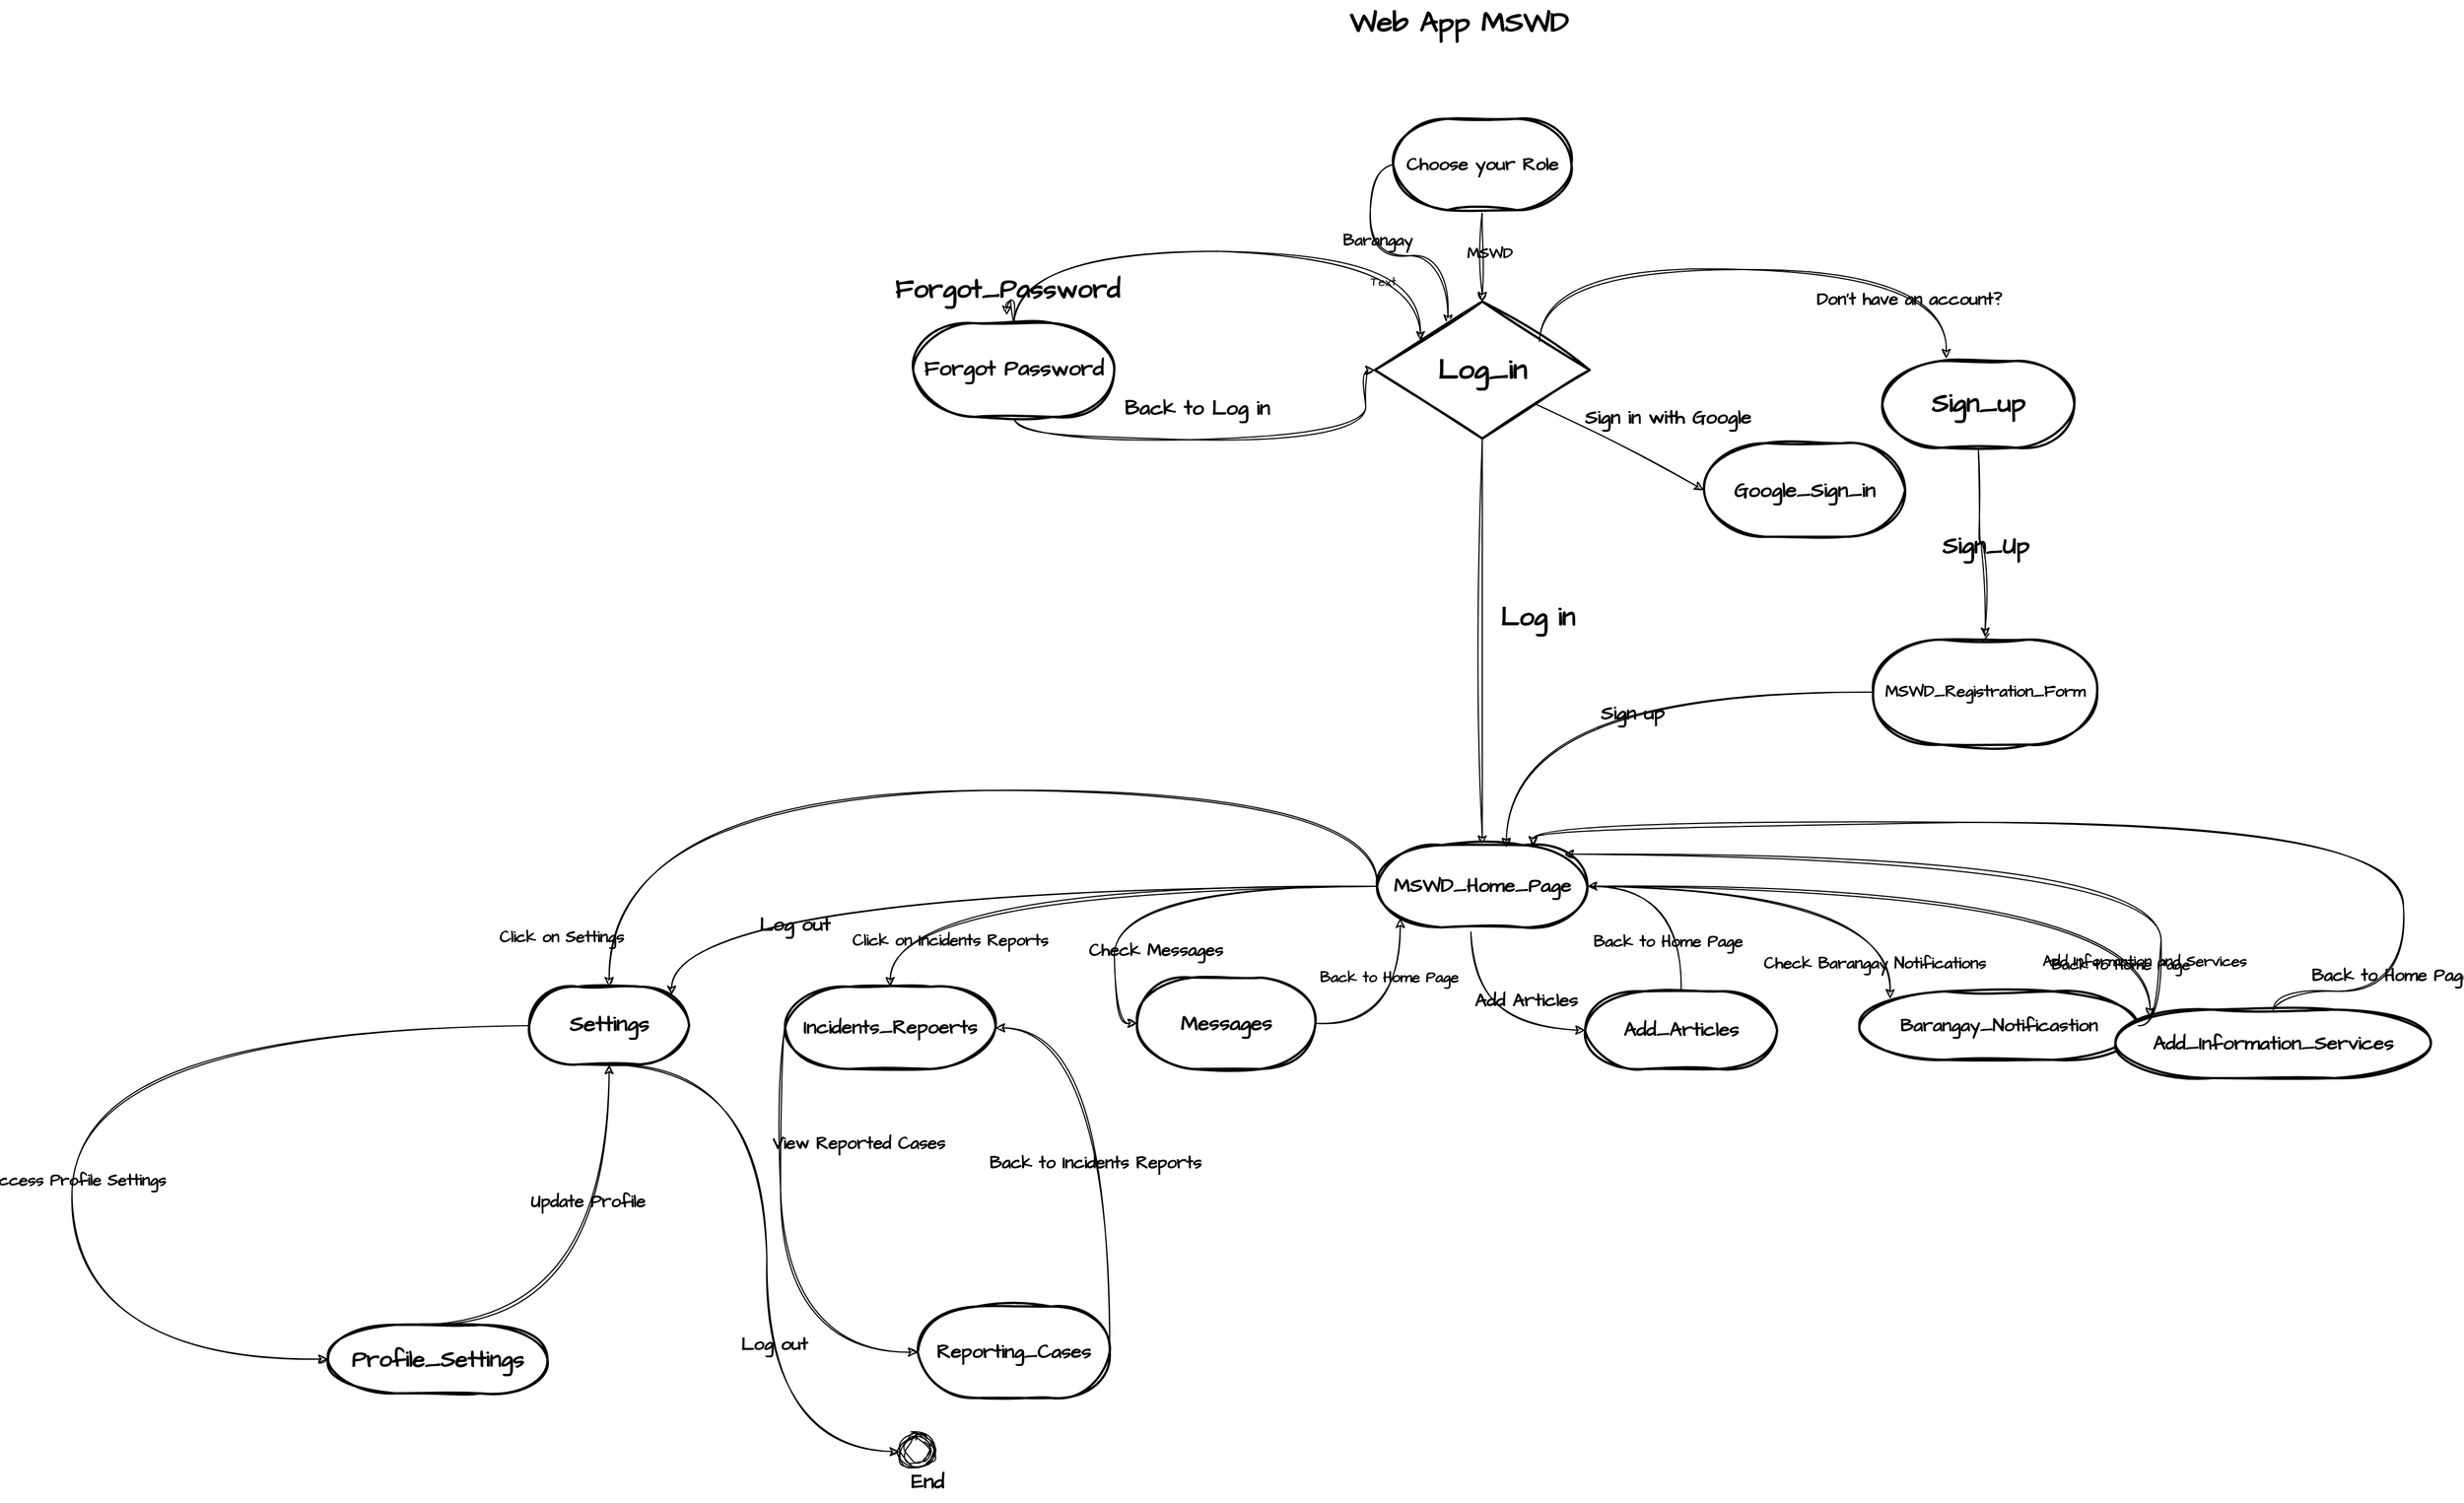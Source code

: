<mxfile version="24.3.1" type="github" pages="2">
  <diagram name="Page-1" id="F5_ZSJb6A87AwvGbx-i-">
    <mxGraphModel dx="4620" dy="1872" grid="1" gridSize="4" guides="1" tooltips="1" connect="1" arrows="1" fold="1" page="1" pageScale="1" pageWidth="1100" pageHeight="1700" background="none" math="0" shadow="0">
      <root>
        <mxCell id="0" />
        <mxCell id="1" parent="0" />
        <mxCell id="yrD0nffxuVycsLe82qid-7" value="&lt;b&gt;&lt;font style=&quot;font-size: 25px;&quot;&gt;Web App MSWD&lt;/font&gt;&lt;/b&gt;" style="text;html=1;align=center;verticalAlign=middle;resizable=0;points=[];autosize=1;strokeColor=none;fillColor=none;fontFamily=Architects Daughter;fontSource=https%3A%2F%2Ffonts.googleapis.com%2Fcss%3Ffamily%3DArchitects%2BDaughter;labelBackgroundColor=none;rounded=0;sketch=1;curveFitting=1;jiggle=2;" vertex="1" parent="1">
          <mxGeometry x="736" y="56" width="210" height="40" as="geometry" />
        </mxCell>
        <mxCell id="yrD0nffxuVycsLe82qid-41" value="" style="edgeStyle=orthogonalEdgeStyle;rounded=0;hachureGap=4;orthogonalLoop=1;jettySize=auto;html=1;fontFamily=Architects Daughter;fontSource=https%3A%2F%2Ffonts.googleapis.com%2Fcss%3Ffamily%3DArchitects%2BDaughter;labelBackgroundColor=none;fontColor=default;sketch=1;curveFitting=1;jiggle=2;" edge="1" parent="1" source="yrD0nffxuVycsLe82qid-39" target="yrD0nffxuVycsLe82qid-40">
          <mxGeometry relative="1" as="geometry" />
        </mxCell>
        <mxCell id="yrD0nffxuVycsLe82qid-164" value="&lt;b&gt;&lt;font style=&quot;font-size: 13px;&quot;&gt;MSWD&lt;/font&gt;&lt;/b&gt;" style="edgeLabel;html=1;align=center;verticalAlign=middle;resizable=0;points=[];hachureGap=4;fontFamily=Architects Daughter;fontSource=https%3A%2F%2Ffonts.googleapis.com%2Fcss%3Ffamily%3DArchitects%2BDaughter;labelBackgroundColor=none;rounded=0;sketch=1;curveFitting=1;jiggle=2;" vertex="1" connectable="0" parent="yrD0nffxuVycsLe82qid-41">
          <mxGeometry x="-0.05" y="6" relative="1" as="geometry">
            <mxPoint as="offset" />
          </mxGeometry>
        </mxCell>
        <mxCell id="yrD0nffxuVycsLe82qid-75" value="" style="edgeStyle=orthogonalEdgeStyle;curved=1;rounded=0;hachureGap=4;orthogonalLoop=1;jettySize=auto;html=1;fontFamily=Architects Daughter;fontSource=https%3A%2F%2Ffonts.googleapis.com%2Fcss%3Ffamily%3DArchitects%2BDaughter;exitX=0;exitY=0.5;exitDx=0;exitDy=0;exitPerimeter=0;entryX=0.34;entryY=0.167;entryDx=0;entryDy=0;entryPerimeter=0;labelBackgroundColor=none;fontColor=default;sketch=1;curveFitting=1;jiggle=2;" edge="1" parent="1" source="yrD0nffxuVycsLe82qid-39" target="yrD0nffxuVycsLe82qid-40">
          <mxGeometry relative="1" as="geometry">
            <mxPoint x="832" y="332" as="targetPoint" />
          </mxGeometry>
        </mxCell>
        <mxCell id="yrD0nffxuVycsLe82qid-163" value="&lt;b&gt;&lt;font style=&quot;font-size: 14px;&quot;&gt;Barangay&lt;/font&gt;&lt;/b&gt;" style="edgeLabel;html=1;align=center;verticalAlign=middle;resizable=0;points=[];hachureGap=4;fontFamily=Architects Daughter;fontSource=https%3A%2F%2Ffonts.googleapis.com%2Fcss%3Ffamily%3DArchitects%2BDaughter;labelBackgroundColor=none;rounded=0;sketch=1;curveFitting=1;jiggle=2;" vertex="1" connectable="0" parent="yrD0nffxuVycsLe82qid-75">
          <mxGeometry x="-0.24" y="6" relative="1" as="geometry">
            <mxPoint as="offset" />
          </mxGeometry>
        </mxCell>
        <mxCell id="yrD0nffxuVycsLe82qid-39" value="&lt;b&gt;&lt;font style=&quot;font-size: 16px;&quot;&gt;Choose your Role&lt;/font&gt;&lt;/b&gt;" style="strokeWidth=2;html=1;shape=mxgraph.flowchart.terminator;whiteSpace=wrap;hachureGap=4;fontFamily=Architects Daughter;fontSource=https%3A%2F%2Ffonts.googleapis.com%2Fcss%3Ffamily%3DArchitects%2BDaughter;labelBackgroundColor=none;rounded=0;sketch=1;curveFitting=1;jiggle=2;" vertex="1" parent="1">
          <mxGeometry x="784" y="160" width="156" height="80" as="geometry" />
        </mxCell>
        <mxCell id="yrD0nffxuVycsLe82qid-54" value="" style="edgeStyle=none;rounded=0;hachureGap=4;orthogonalLoop=1;jettySize=auto;html=1;fontFamily=Architects Daughter;fontSource=https%3A%2F%2Ffonts.googleapis.com%2Fcss%3Ffamily%3DArchitects%2BDaughter;entryX=0.5;entryY=0;entryDx=0;entryDy=0;entryPerimeter=0;labelBackgroundColor=none;fontColor=default;sketch=1;curveFitting=1;jiggle=2;" edge="1" parent="1" source="yrD0nffxuVycsLe82qid-40" target="yrD0nffxuVycsLe82qid-77">
          <mxGeometry relative="1" as="geometry">
            <mxPoint x="860" y="688" as="targetPoint" />
          </mxGeometry>
        </mxCell>
        <mxCell id="yrD0nffxuVycsLe82qid-40" value="&lt;span style=&quot;font-size: 25px;&quot;&gt;&lt;b&gt;Log_in&lt;/b&gt;&lt;/span&gt;" style="rhombus;whiteSpace=wrap;html=1;fontFamily=Architects Daughter;strokeWidth=2;hachureGap=4;fontSource=https%3A%2F%2Ffonts.googleapis.com%2Fcss%3Ffamily%3DArchitects%2BDaughter;labelBackgroundColor=none;rounded=0;sketch=1;curveFitting=1;jiggle=2;" vertex="1" parent="1">
          <mxGeometry x="768" y="320" width="188" height="120" as="geometry" />
        </mxCell>
        <mxCell id="yrD0nffxuVycsLe82qid-60" value="" style="edgeStyle=orthogonalEdgeStyle;curved=1;rounded=0;hachureGap=4;orthogonalLoop=1;jettySize=auto;html=1;fontFamily=Architects Daughter;fontSource=https%3A%2F%2Ffonts.googleapis.com%2Fcss%3Ffamily%3DArchitects%2BDaughter;labelBackgroundColor=none;fontColor=default;sketch=1;curveFitting=1;jiggle=2;" edge="1" parent="1" source="yrD0nffxuVycsLe82qid-45" target="yrD0nffxuVycsLe82qid-40">
          <mxGeometry relative="1" as="geometry">
            <mxPoint x="452" y="501" as="targetPoint" />
            <Array as="points">
              <mxPoint x="452" y="276" />
              <mxPoint x="808" y="276" />
            </Array>
          </mxGeometry>
        </mxCell>
        <mxCell id="yrD0nffxuVycsLe82qid-64" value="Text" style="edgeLabel;html=1;align=center;verticalAlign=middle;resizable=0;points=[];hachureGap=4;fontFamily=Architects Daughter;fontSource=https%3A%2F%2Ffonts.googleapis.com%2Fcss%3Ffamily%3DArchitects%2BDaughter;labelBackgroundColor=none;rounded=0;sketch=1;curveFitting=1;jiggle=2;" vertex="1" connectable="0" parent="yrD0nffxuVycsLe82qid-60">
          <mxGeometry x="0.548" y="-26" relative="1" as="geometry">
            <mxPoint x="1" as="offset" />
          </mxGeometry>
        </mxCell>
        <mxCell id="yrD0nffxuVycsLe82qid-138" style="edgeStyle=orthogonalEdgeStyle;curved=1;rounded=0;hachureGap=4;orthogonalLoop=1;jettySize=auto;html=1;entryX=0;entryY=0.5;entryDx=0;entryDy=0;fontFamily=Architects Daughter;fontSource=https%3A%2F%2Ffonts.googleapis.com%2Fcss%3Ffamily%3DArchitects%2BDaughter;exitX=0.5;exitY=1;exitDx=0;exitDy=0;exitPerimeter=0;labelBackgroundColor=none;fontColor=default;sketch=1;curveFitting=1;jiggle=2;" edge="1" parent="1" source="yrD0nffxuVycsLe82qid-45" target="yrD0nffxuVycsLe82qid-40">
          <mxGeometry relative="1" as="geometry">
            <Array as="points">
              <mxPoint x="452" y="441" />
              <mxPoint x="760" y="441" />
              <mxPoint x="760" y="380" />
            </Array>
          </mxGeometry>
        </mxCell>
        <mxCell id="yrD0nffxuVycsLe82qid-45" value="&lt;b&gt;&lt;font style=&quot;font-size: 19px;&quot;&gt;Forgot Password&lt;/font&gt;&lt;/b&gt;" style="strokeWidth=2;html=1;shape=mxgraph.flowchart.terminator;whiteSpace=wrap;hachureGap=4;fontFamily=Architects Daughter;fontSource=https%3A%2F%2Ffonts.googleapis.com%2Fcss%3Ffamily%3DArchitects%2BDaughter;labelBackgroundColor=none;rounded=0;sketch=1;curveFitting=1;jiggle=2;" vertex="1" parent="1">
          <mxGeometry x="364" y="339" width="176" height="82" as="geometry" />
        </mxCell>
        <mxCell id="yrD0nffxuVycsLe82qid-80" value="" style="edgeStyle=orthogonalEdgeStyle;curved=1;rounded=0;hachureGap=4;orthogonalLoop=1;jettySize=auto;html=1;fontFamily=Architects Daughter;fontSource=https%3A%2F%2Ffonts.googleapis.com%2Fcss%3Ffamily%3DArchitects%2BDaughter;labelBackgroundColor=none;fontColor=default;sketch=1;curveFitting=1;jiggle=2;" edge="1" parent="1" source="yrD0nffxuVycsLe82qid-46" target="yrD0nffxuVycsLe82qid-79">
          <mxGeometry relative="1" as="geometry">
            <Array as="points">
              <mxPoint x="1296" y="532" />
              <mxPoint x="1302" y="532" />
            </Array>
          </mxGeometry>
        </mxCell>
        <mxCell id="yrD0nffxuVycsLe82qid-81" value="&lt;span style=&quot;font-size: 21px;&quot;&gt;&lt;b&gt;Sign_Up&lt;/b&gt;&lt;/span&gt;" style="edgeLabel;html=1;align=center;verticalAlign=middle;resizable=0;points=[];hachureGap=4;fontFamily=Architects Daughter;fontSource=https%3A%2F%2Ffonts.googleapis.com%2Fcss%3Ffamily%3DArchitects%2BDaughter;labelBackgroundColor=none;rounded=0;sketch=1;curveFitting=1;jiggle=2;" vertex="1" connectable="0" parent="yrD0nffxuVycsLe82qid-80">
          <mxGeometry x="0.07" relative="1" as="geometry">
            <mxPoint as="offset" />
          </mxGeometry>
        </mxCell>
        <mxCell id="yrD0nffxuVycsLe82qid-46" value="&lt;b&gt;&lt;font style=&quot;font-size: 23px;&quot;&gt;Sign_up&lt;/font&gt;&lt;/b&gt;" style="strokeWidth=2;html=1;shape=mxgraph.flowchart.terminator;whiteSpace=wrap;hachureGap=4;fontFamily=Architects Daughter;fontSource=https%3A%2F%2Ffonts.googleapis.com%2Fcss%3Ffamily%3DArchitects%2BDaughter;labelBackgroundColor=none;rounded=0;sketch=1;curveFitting=1;jiggle=2;" vertex="1" parent="1">
          <mxGeometry x="1212" y="372" width="168" height="76" as="geometry" />
        </mxCell>
        <mxCell id="yrD0nffxuVycsLe82qid-52" value="" style="edgeStyle=none;rounded=0;hachureGap=4;orthogonalLoop=1;jettySize=auto;html=1;fontFamily=Architects Daughter;fontSource=https%3A%2F%2Ffonts.googleapis.com%2Fcss%3Ffamily%3DArchitects%2BDaughter;exitX=1;exitY=1;exitDx=0;exitDy=0;entryX=0;entryY=0.5;entryDx=0;entryDy=0;entryPerimeter=0;labelBackgroundColor=none;fontColor=default;sketch=1;curveFitting=1;jiggle=2;" edge="1" parent="1" source="yrD0nffxuVycsLe82qid-40" target="yrD0nffxuVycsLe82qid-50">
          <mxGeometry relative="1" as="geometry">
            <mxPoint x="1232" y="692" as="targetPoint" />
          </mxGeometry>
        </mxCell>
        <mxCell id="yrD0nffxuVycsLe82qid-50" value="&lt;b&gt;&lt;font style=&quot;font-size: 18px;&quot;&gt;Google_Sign_in&lt;/font&gt;&lt;/b&gt;" style="strokeWidth=2;html=1;shape=mxgraph.flowchart.terminator;whiteSpace=wrap;hachureGap=4;fontFamily=Architects Daughter;fontSource=https%3A%2F%2Ffonts.googleapis.com%2Fcss%3Ffamily%3DArchitects%2BDaughter;labelBackgroundColor=none;rounded=0;sketch=1;curveFitting=1;jiggle=2;" vertex="1" parent="1">
          <mxGeometry x="1056" y="444" width="176" height="82" as="geometry" />
        </mxCell>
        <mxCell id="yrD0nffxuVycsLe82qid-71" value="" style="edgeStyle=orthogonalEdgeStyle;curved=1;rounded=0;hachureGap=4;orthogonalLoop=1;jettySize=auto;html=1;fontFamily=Architects Daughter;fontSource=https://fonts.googleapis.com/css?family=Architects+Daughter;labelBackgroundColor=none;fontColor=default;sketch=1;curveFitting=1;jiggle=2;" edge="1" parent="1">
          <mxGeometry relative="1" as="geometry">
            <mxPoint x="912" y="355" as="sourcePoint" />
            <mxPoint x="1268" y="370" as="targetPoint" />
            <Array as="points">
              <mxPoint x="912" y="292" />
              <mxPoint x="1268" y="292" />
            </Array>
          </mxGeometry>
        </mxCell>
        <mxCell id="yrD0nffxuVycsLe82qid-72" value="&lt;b&gt;&lt;font style=&quot;font-size: 15px;&quot;&gt;Don&#39;t have an account?&lt;/font&gt;&lt;/b&gt;" style="edgeLabel;html=1;align=center;verticalAlign=middle;resizable=0;points=[];hachureGap=4;fontFamily=Architects Daughter;fontSource=https://fonts.googleapis.com/css?family=Architects+Daughter;labelBackgroundColor=none;rounded=0;sketch=1;curveFitting=1;jiggle=2;" vertex="1" connectable="0" parent="yrD0nffxuVycsLe82qid-71">
          <mxGeometry x="0.548" y="-26" relative="1" as="geometry">
            <mxPoint x="1" as="offset" />
          </mxGeometry>
        </mxCell>
        <mxCell id="yrD0nffxuVycsLe82qid-107" value="" style="edgeStyle=orthogonalEdgeStyle;curved=1;rounded=0;hachureGap=4;orthogonalLoop=1;jettySize=auto;html=1;fontFamily=Architects Daughter;fontSource=https%3A%2F%2Ffonts.googleapis.com%2Fcss%3Ffamily%3DArchitects%2BDaughter;exitX=0;exitY=0.5;exitDx=0;exitDy=0;exitPerimeter=0;labelBackgroundColor=none;fontColor=default;sketch=1;curveFitting=1;jiggle=2;" edge="1" parent="1" source="yrD0nffxuVycsLe82qid-77" target="yrD0nffxuVycsLe82qid-84">
          <mxGeometry relative="1" as="geometry">
            <mxPoint x="690" y="832" as="targetPoint" />
            <Array as="points">
              <mxPoint x="770" y="748" />
              <mxPoint x="98" y="748" />
            </Array>
          </mxGeometry>
        </mxCell>
        <mxCell id="yrD0nffxuVycsLe82qid-110" style="edgeStyle=orthogonalEdgeStyle;curved=1;rounded=0;hachureGap=4;orthogonalLoop=1;jettySize=auto;html=1;fontFamily=Architects Daughter;fontSource=https%3A%2F%2Ffonts.googleapis.com%2Fcss%3Ffamily%3DArchitects%2BDaughter;entryX=0.89;entryY=0.11;entryDx=0;entryDy=0;entryPerimeter=0;labelBackgroundColor=none;fontColor=default;sketch=1;curveFitting=1;jiggle=2;" edge="1" parent="1" source="yrD0nffxuVycsLe82qid-77" target="yrD0nffxuVycsLe82qid-84">
          <mxGeometry relative="1" as="geometry">
            <mxPoint x="704" y="832" as="targetPoint" />
          </mxGeometry>
        </mxCell>
        <mxCell id="yrD0nffxuVycsLe82qid-141" value="&lt;b&gt;&lt;font style=&quot;font-size: 17px;&quot;&gt;Log out&lt;/font&gt;&lt;/b&gt;" style="edgeLabel;html=1;align=center;verticalAlign=middle;resizable=0;points=[];hachureGap=4;fontFamily=Architects Daughter;fontSource=https%3A%2F%2Ffonts.googleapis.com%2Fcss%3Ffamily%3DArchitects%2BDaughter;labelBackgroundColor=none;rounded=0;sketch=1;curveFitting=1;jiggle=2;" vertex="1" connectable="0" parent="yrD0nffxuVycsLe82qid-110">
          <mxGeometry x="0.431" y="34" relative="1" as="geometry">
            <mxPoint as="offset" />
          </mxGeometry>
        </mxCell>
        <mxCell id="yrD0nffxuVycsLe82qid-77" value="&lt;b&gt;&lt;font style=&quot;font-size: 17px;&quot;&gt;MSWD_Home_Page&lt;/font&gt;&lt;/b&gt;" style="strokeWidth=2;html=1;shape=mxgraph.flowchart.terminator;whiteSpace=wrap;hachureGap=4;fontFamily=Architects Daughter;fontSource=https%3A%2F%2Ffonts.googleapis.com%2Fcss%3Ffamily%3DArchitects%2BDaughter;labelBackgroundColor=none;rounded=0;sketch=1;curveFitting=1;jiggle=2;" vertex="1" parent="1">
          <mxGeometry x="770" y="796" width="184" height="72" as="geometry" />
        </mxCell>
        <mxCell id="yrD0nffxuVycsLe82qid-78" value="&lt;b&gt;&lt;font style=&quot;font-size: 14px;&quot;&gt;MSWD_Registration_Form&lt;/font&gt;&lt;/b&gt;" style="strokeWidth=2;html=1;shape=mxgraph.flowchart.terminator;whiteSpace=wrap;hachureGap=4;fontFamily=Architects Daughter;fontSource=https%3A%2F%2Ffonts.googleapis.com%2Fcss%3Ffamily%3DArchitects%2BDaughter;labelBackgroundColor=none;rounded=0;sketch=1;curveFitting=1;jiggle=2;" vertex="1" parent="1">
          <mxGeometry x="1204" y="616" width="196" height="92" as="geometry" />
        </mxCell>
        <mxCell id="yrD0nffxuVycsLe82qid-79" value="" style="shape=waypoint;size=6;pointerEvents=1;points=[];resizable=0;rotatable=0;perimeter=centerPerimeter;snapToPoint=1;fontFamily=Architects Daughter;strokeWidth=2;hachureGap=4;fontSource=https%3A%2F%2Ffonts.googleapis.com%2Fcss%3Ffamily%3DArchitects%2BDaughter;labelBackgroundColor=none;rounded=0;sketch=1;curveFitting=1;jiggle=2;" vertex="1" parent="1">
          <mxGeometry x="1292" y="604" width="20" height="20" as="geometry" />
        </mxCell>
        <mxCell id="yrD0nffxuVycsLe82qid-82" value="&lt;b&gt;&lt;font style=&quot;font-size: 17px;&quot;&gt;Sign in with Google&lt;/font&gt;&lt;/b&gt;" style="text;html=1;align=center;verticalAlign=middle;resizable=0;points=[];autosize=1;strokeColor=none;fillColor=none;fontFamily=Architects Daughter;fontSource=https%3A%2F%2Ffonts.googleapis.com%2Fcss%3Ffamily%3DArchitects%2BDaughter;labelBackgroundColor=none;rounded=0;sketch=1;curveFitting=1;jiggle=2;" vertex="1" parent="1">
          <mxGeometry x="940" y="404" width="168" height="36" as="geometry" />
        </mxCell>
        <mxCell id="yrD0nffxuVycsLe82qid-83" value="&lt;b style=&quot;&quot;&gt;&lt;font style=&quot;font-size: 23px;&quot;&gt;Log in&lt;/font&gt;&lt;/b&gt;" style="text;html=1;align=center;verticalAlign=middle;resizable=0;points=[];autosize=1;strokeColor=none;fillColor=none;fontFamily=Architects Daughter;fontSource=https%3A%2F%2Ffonts.googleapis.com%2Fcss%3Ffamily%3DArchitects%2BDaughter;labelBackgroundColor=none;rounded=0;sketch=1;curveFitting=1;jiggle=2;" vertex="1" parent="1">
          <mxGeometry x="866" y="575" width="88" height="44" as="geometry" />
        </mxCell>
        <mxCell id="yrD0nffxuVycsLe82qid-103" value="" style="edgeStyle=orthogonalEdgeStyle;curved=1;rounded=0;hachureGap=4;orthogonalLoop=1;jettySize=auto;html=1;fontFamily=Architects Daughter;fontSource=https%3A%2F%2Ffonts.googleapis.com%2Fcss%3Ffamily%3DArchitects%2BDaughter;entryX=0;entryY=0.5;entryDx=0;entryDy=0;exitX=0.5;exitY=1;exitDx=0;exitDy=0;exitPerimeter=0;labelBackgroundColor=none;fontColor=default;sketch=1;curveFitting=1;jiggle=2;" edge="1" parent="1" source="yrD0nffxuVycsLe82qid-84" target="yrD0nffxuVycsLe82qid-94">
          <mxGeometry relative="1" as="geometry">
            <mxPoint x="98" y="1068" as="targetPoint" />
            <Array as="points">
              <mxPoint x="236" y="988" />
              <mxPoint x="236" y="1327" />
            </Array>
          </mxGeometry>
        </mxCell>
        <mxCell id="yrD0nffxuVycsLe82qid-148" value="&lt;b&gt;&lt;font style=&quot;font-size: 16px;&quot;&gt;Log out&lt;/font&gt;&lt;/b&gt;" style="edgeLabel;html=1;align=center;verticalAlign=middle;resizable=0;points=[];hachureGap=4;fontFamily=Architects Daughter;fontSource=https%3A%2F%2Ffonts.googleapis.com%2Fcss%3Ffamily%3DArchitects%2BDaughter;labelBackgroundColor=none;rounded=0;sketch=1;curveFitting=1;jiggle=2;" vertex="1" connectable="0" parent="yrD0nffxuVycsLe82qid-103">
          <mxGeometry x="0.29" y="6" relative="1" as="geometry">
            <mxPoint as="offset" />
          </mxGeometry>
        </mxCell>
        <mxCell id="yrD0nffxuVycsLe82qid-84" value="&lt;b&gt;&lt;font style=&quot;font-size: 19px;&quot;&gt;Settings&lt;/font&gt;&lt;/b&gt;" style="strokeWidth=2;html=1;shape=mxgraph.flowchart.terminator;whiteSpace=wrap;hachureGap=4;fontFamily=Architects Daughter;fontSource=https%3A%2F%2Ffonts.googleapis.com%2Fcss%3Ffamily%3DArchitects%2BDaughter;labelBackgroundColor=none;rounded=0;sketch=1;curveFitting=1;jiggle=2;" vertex="1" parent="1">
          <mxGeometry x="28" y="920" width="140" height="68" as="geometry" />
        </mxCell>
        <mxCell id="yrD0nffxuVycsLe82qid-85" value="&lt;b&gt;&lt;font style=&quot;font-size: 17px;&quot;&gt;Incidents_Repoerts&lt;/font&gt;&lt;/b&gt;" style="strokeWidth=2;html=1;shape=mxgraph.flowchart.terminator;whiteSpace=wrap;hachureGap=4;fontFamily=Architects Daughter;fontSource=https%3A%2F%2Ffonts.googleapis.com%2Fcss%3Ffamily%3DArchitects%2BDaughter;labelBackgroundColor=none;rounded=0;sketch=1;curveFitting=1;jiggle=2;" vertex="1" parent="1">
          <mxGeometry x="252" y="920" width="184" height="72" as="geometry" />
        </mxCell>
        <mxCell id="yrD0nffxuVycsLe82qid-143" style="edgeStyle=orthogonalEdgeStyle;curved=1;rounded=0;hachureGap=4;orthogonalLoop=1;jettySize=auto;html=1;fontFamily=Architects Daughter;fontSource=https%3A%2F%2Ffonts.googleapis.com%2Fcss%3Ffamily%3DArchitects%2BDaughter;entryX=0.11;entryY=0.89;entryDx=0;entryDy=0;entryPerimeter=0;labelBackgroundColor=none;fontColor=default;sketch=1;curveFitting=1;jiggle=2;" edge="1" parent="1" source="yrD0nffxuVycsLe82qid-86" target="yrD0nffxuVycsLe82qid-77">
          <mxGeometry relative="1" as="geometry">
            <mxPoint x="800" y="880" as="targetPoint" />
          </mxGeometry>
        </mxCell>
        <mxCell id="yrD0nffxuVycsLe82qid-145" value="&lt;b&gt;&lt;font style=&quot;font-size: 13px;&quot;&gt;Back to Home Page&lt;/font&gt;&lt;/b&gt;" style="edgeLabel;html=1;align=center;verticalAlign=middle;resizable=0;points=[];hachureGap=4;fontFamily=Architects Daughter;fontSource=https%3A%2F%2Ffonts.googleapis.com%2Fcss%3Ffamily%3DArchitects%2BDaughter;labelBackgroundColor=none;rounded=0;sketch=1;curveFitting=1;jiggle=2;" vertex="1" connectable="0" parent="yrD0nffxuVycsLe82qid-143">
          <mxGeometry x="-0.434" y="10" relative="1" as="geometry">
            <mxPoint x="17" y="-30" as="offset" />
          </mxGeometry>
        </mxCell>
        <mxCell id="yrD0nffxuVycsLe82qid-86" value="&lt;b&gt;&lt;font style=&quot;font-size: 18px;&quot;&gt;Messages&lt;/font&gt;&lt;/b&gt;" style="strokeWidth=2;html=1;shape=mxgraph.flowchart.terminator;whiteSpace=wrap;hachureGap=4;fontFamily=Architects Daughter;fontSource=https%3A%2F%2Ffonts.googleapis.com%2Fcss%3Ffamily%3DArchitects%2BDaughter;labelBackgroundColor=none;rounded=0;sketch=1;curveFitting=1;jiggle=2;" vertex="1" parent="1">
          <mxGeometry x="560" y="912" width="156" height="80" as="geometry" />
        </mxCell>
        <mxCell id="yrD0nffxuVycsLe82qid-87" value="&lt;b&gt;&lt;font style=&quot;font-size: 17px;&quot;&gt;Add_Articles&lt;/font&gt;&lt;/b&gt;" style="strokeWidth=2;html=1;shape=mxgraph.flowchart.terminator;whiteSpace=wrap;hachureGap=4;fontFamily=Architects Daughter;fontSource=https%3A%2F%2Ffonts.googleapis.com%2Fcss%3Ffamily%3DArchitects%2BDaughter;labelBackgroundColor=none;rounded=0;sketch=1;curveFitting=1;jiggle=2;" vertex="1" parent="1">
          <mxGeometry x="952" y="924" width="168" height="68" as="geometry" />
        </mxCell>
        <mxCell id="yrD0nffxuVycsLe82qid-88" value="&lt;b&gt;&lt;font style=&quot;font-size: 16px;&quot;&gt;Barangay_Notificastion&lt;/font&gt;&lt;/b&gt;" style="strokeWidth=2;html=1;shape=mxgraph.flowchart.terminator;whiteSpace=wrap;hachureGap=4;fontFamily=Architects Daughter;fontSource=https%3A%2F%2Ffonts.googleapis.com%2Fcss%3Ffamily%3DArchitects%2BDaughter;labelBackgroundColor=none;rounded=0;sketch=1;curveFitting=1;jiggle=2;" vertex="1" parent="1">
          <mxGeometry x="1192" y="924" width="244" height="60" as="geometry" />
        </mxCell>
        <mxCell id="yrD0nffxuVycsLe82qid-89" value="&lt;b&gt;&lt;font style=&quot;font-size: 17px;&quot;&gt;Add_Information_Services&lt;/font&gt;&lt;/b&gt;" style="strokeWidth=2;html=1;shape=mxgraph.flowchart.terminator;whiteSpace=wrap;hachureGap=4;fontFamily=Architects Daughter;fontSource=https%3A%2F%2Ffonts.googleapis.com%2Fcss%3Ffamily%3DArchitects%2BDaughter;labelBackgroundColor=none;rounded=0;sketch=1;curveFitting=1;jiggle=2;" vertex="1" parent="1">
          <mxGeometry x="1416" y="940" width="276" height="60" as="geometry" />
        </mxCell>
        <mxCell id="yrD0nffxuVycsLe82qid-92" value="&lt;b&gt;&lt;font style=&quot;font-size: 20px;&quot;&gt;Profile_Settings&lt;/font&gt;&lt;/b&gt;" style="strokeWidth=2;html=1;shape=mxgraph.flowchart.terminator;whiteSpace=wrap;hachureGap=4;fontFamily=Architects Daughter;fontSource=https%3A%2F%2Ffonts.googleapis.com%2Fcss%3Ffamily%3DArchitects%2BDaughter;labelBackgroundColor=none;rounded=0;sketch=1;curveFitting=1;jiggle=2;" vertex="1" parent="1">
          <mxGeometry x="-148" y="1216" width="192" height="60" as="geometry" />
        </mxCell>
        <mxCell id="yrD0nffxuVycsLe82qid-93" value="&lt;b&gt;&lt;font style=&quot;font-size: 17px;&quot;&gt;Reporting_Cases&lt;/font&gt;&lt;/b&gt;" style="strokeWidth=2;html=1;shape=mxgraph.flowchart.terminator;whiteSpace=wrap;hachureGap=4;fontFamily=Architects Daughter;fontSource=https%3A%2F%2Ffonts.googleapis.com%2Fcss%3Ffamily%3DArchitects%2BDaughter;labelBackgroundColor=none;rounded=0;sketch=1;curveFitting=1;jiggle=2;" vertex="1" parent="1">
          <mxGeometry x="368" y="1200" width="168" height="80" as="geometry" />
        </mxCell>
        <mxCell id="yrD0nffxuVycsLe82qid-94" value="" style="ellipse;html=1;shape=endState;hachureGap=4;fontFamily=Architects Daughter;fontSource=https%3A%2F%2Ffonts.googleapis.com%2Fcss%3Ffamily%3DArchitects%2BDaughter;labelBackgroundColor=none;rounded=0;sketch=1;curveFitting=1;jiggle=2;" vertex="1" parent="1">
          <mxGeometry x="352" y="1312" width="30" height="30" as="geometry" />
        </mxCell>
        <mxCell id="yrD0nffxuVycsLe82qid-111" style="edgeStyle=orthogonalEdgeStyle;curved=1;rounded=0;hachureGap=4;orthogonalLoop=1;jettySize=auto;html=1;entryX=0.5;entryY=1;entryDx=0;entryDy=0;entryPerimeter=0;fontFamily=Architects Daughter;fontSource=https%3A%2F%2Ffonts.googleapis.com%2Fcss%3Ffamily%3DArchitects%2BDaughter;exitX=0.438;exitY=0;exitDx=0;exitDy=0;exitPerimeter=0;labelBackgroundColor=none;fontColor=default;sketch=1;curveFitting=1;jiggle=2;" edge="1" parent="1" source="yrD0nffxuVycsLe82qid-92" target="yrD0nffxuVycsLe82qid-84">
          <mxGeometry relative="1" as="geometry">
            <Array as="points">
              <mxPoint x="98" y="1216" />
            </Array>
          </mxGeometry>
        </mxCell>
        <mxCell id="yrD0nffxuVycsLe82qid-147" value="&lt;b&gt;&lt;font style=&quot;font-size: 15px;&quot;&gt;Update Profile&lt;/font&gt;&lt;/b&gt;" style="edgeLabel;html=1;align=center;verticalAlign=middle;resizable=0;points=[];hachureGap=4;fontFamily=Architects Daughter;fontSource=https%3A%2F%2Ffonts.googleapis.com%2Fcss%3Ffamily%3DArchitects%2BDaughter;labelBackgroundColor=none;rounded=0;sketch=1;curveFitting=1;jiggle=2;" vertex="1" connectable="0" parent="yrD0nffxuVycsLe82qid-111">
          <mxGeometry x="0.384" y="19" relative="1" as="geometry">
            <mxPoint as="offset" />
          </mxGeometry>
        </mxCell>
        <mxCell id="yrD0nffxuVycsLe82qid-113" style="edgeStyle=orthogonalEdgeStyle;curved=1;rounded=0;hachureGap=4;orthogonalLoop=1;jettySize=auto;html=1;entryX=0;entryY=0.5;entryDx=0;entryDy=0;entryPerimeter=0;fontFamily=Architects Daughter;fontSource=https%3A%2F%2Ffonts.googleapis.com%2Fcss%3Ffamily%3DArchitects%2BDaughter;exitX=0;exitY=0.5;exitDx=0;exitDy=0;exitPerimeter=0;labelBackgroundColor=none;fontColor=default;sketch=1;curveFitting=1;jiggle=2;" edge="1" parent="1" source="yrD0nffxuVycsLe82qid-84" target="yrD0nffxuVycsLe82qid-92">
          <mxGeometry relative="1" as="geometry">
            <Array as="points">
              <mxPoint x="-372" y="954" />
              <mxPoint x="-372" y="1246" />
            </Array>
          </mxGeometry>
        </mxCell>
        <mxCell id="yrD0nffxuVycsLe82qid-146" value="&lt;span style=&quot;font-size: 14px;&quot;&gt;&lt;b&gt;Access Profile Settings&lt;/b&gt;&lt;/span&gt;" style="edgeLabel;html=1;align=center;verticalAlign=middle;resizable=0;points=[];hachureGap=4;fontFamily=Architects Daughter;fontSource=https%3A%2F%2Ffonts.googleapis.com%2Fcss%3Ffamily%3DArchitects%2BDaughter;labelBackgroundColor=none;rounded=0;sketch=1;curveFitting=1;jiggle=2;" vertex="1" connectable="0" parent="yrD0nffxuVycsLe82qid-113">
          <mxGeometry x="0.169" y="4" relative="1" as="geometry">
            <mxPoint as="offset" />
          </mxGeometry>
        </mxCell>
        <mxCell id="yrD0nffxuVycsLe82qid-114" style="edgeStyle=orthogonalEdgeStyle;curved=1;rounded=0;hachureGap=4;orthogonalLoop=1;jettySize=auto;html=1;entryX=0.5;entryY=0;entryDx=0;entryDy=0;entryPerimeter=0;fontFamily=Architects Daughter;fontSource=https%3A%2F%2Ffonts.googleapis.com%2Fcss%3Ffamily%3DArchitects%2BDaughter;labelBackgroundColor=none;fontColor=default;sketch=1;curveFitting=1;jiggle=2;" edge="1" parent="1" source="yrD0nffxuVycsLe82qid-77" target="yrD0nffxuVycsLe82qid-85">
          <mxGeometry relative="1" as="geometry" />
        </mxCell>
        <mxCell id="yrD0nffxuVycsLe82qid-142" value="&lt;b&gt;&lt;font style=&quot;font-size: 14px;&quot;&gt;Click on Incidents Reports&lt;/font&gt;&lt;/b&gt;" style="edgeLabel;html=1;align=center;verticalAlign=middle;resizable=0;points=[];hachureGap=4;fontFamily=Architects Daughter;fontSource=https%3A%2F%2Ffonts.googleapis.com%2Fcss%3Ffamily%3DArchitects%2BDaughter;labelBackgroundColor=none;rounded=0;sketch=1;curveFitting=1;jiggle=2;" vertex="1" connectable="0" parent="yrD0nffxuVycsLe82qid-114">
          <mxGeometry x="0.829" y="32" relative="1" as="geometry">
            <mxPoint x="20" y="4" as="offset" />
          </mxGeometry>
        </mxCell>
        <mxCell id="yrD0nffxuVycsLe82qid-120" style="edgeStyle=orthogonalEdgeStyle;curved=1;rounded=0;hachureGap=4;orthogonalLoop=1;jettySize=auto;html=1;entryX=0;entryY=0.5;entryDx=0;entryDy=0;entryPerimeter=0;fontFamily=Architects Daughter;fontSource=https%3A%2F%2Ffonts.googleapis.com%2Fcss%3Ffamily%3DArchitects%2BDaughter;exitX=0;exitY=0.5;exitDx=0;exitDy=0;exitPerimeter=0;labelBackgroundColor=none;fontColor=default;sketch=1;curveFitting=1;jiggle=2;" edge="1" parent="1" source="yrD0nffxuVycsLe82qid-85" target="yrD0nffxuVycsLe82qid-93">
          <mxGeometry relative="1" as="geometry">
            <Array as="points">
              <mxPoint x="248" y="956" />
              <mxPoint x="248" y="1240" />
            </Array>
          </mxGeometry>
        </mxCell>
        <mxCell id="yrD0nffxuVycsLe82qid-149" value="&lt;b&gt;&lt;font style=&quot;font-size: 15px;&quot;&gt;View Reported Cases&lt;/font&gt;&lt;/b&gt;" style="edgeLabel;html=1;align=center;verticalAlign=middle;resizable=0;points=[];hachureGap=4;fontFamily=Architects Daughter;fontSource=https%3A%2F%2Ffonts.googleapis.com%2Fcss%3Ffamily%3DArchitects%2BDaughter;labelBackgroundColor=none;rounded=0;sketch=1;curveFitting=1;jiggle=2;" vertex="1" connectable="0" parent="yrD0nffxuVycsLe82qid-120">
          <mxGeometry x="-0.459" y="-1" relative="1" as="geometry">
            <mxPoint x="69" y="-6" as="offset" />
          </mxGeometry>
        </mxCell>
        <mxCell id="yrD0nffxuVycsLe82qid-121" style="edgeStyle=orthogonalEdgeStyle;curved=1;rounded=0;hachureGap=4;orthogonalLoop=1;jettySize=auto;html=1;entryX=1;entryY=0.5;entryDx=0;entryDy=0;entryPerimeter=0;fontFamily=Architects Daughter;fontSource=https%3A%2F%2Ffonts.googleapis.com%2Fcss%3Ffamily%3DArchitects%2BDaughter;exitX=1;exitY=0.5;exitDx=0;exitDy=0;exitPerimeter=0;labelBackgroundColor=none;fontColor=default;sketch=1;curveFitting=1;jiggle=2;" edge="1" parent="1" source="yrD0nffxuVycsLe82qid-93" target="yrD0nffxuVycsLe82qid-85">
          <mxGeometry relative="1" as="geometry">
            <Array as="points">
              <mxPoint x="536" y="956" />
            </Array>
          </mxGeometry>
        </mxCell>
        <mxCell id="yrD0nffxuVycsLe82qid-151" value="&lt;b&gt;&lt;font style=&quot;font-size: 15px;&quot;&gt;Back to Incidents Reports&lt;/font&gt;&lt;/b&gt;" style="edgeLabel;html=1;align=center;verticalAlign=middle;resizable=0;points=[];hachureGap=4;fontFamily=Architects Daughter;fontSource=https%3A%2F%2Ffonts.googleapis.com%2Fcss%3Ffamily%3DArchitects%2BDaughter;labelBackgroundColor=none;rounded=0;sketch=1;curveFitting=1;jiggle=2;" vertex="1" connectable="0" parent="yrD0nffxuVycsLe82qid-121">
          <mxGeometry x="-0.135" y="13" relative="1" as="geometry">
            <mxPoint as="offset" />
          </mxGeometry>
        </mxCell>
        <mxCell id="yrD0nffxuVycsLe82qid-122" style="edgeStyle=orthogonalEdgeStyle;curved=1;rounded=0;hachureGap=4;orthogonalLoop=1;jettySize=auto;html=1;entryX=0;entryY=0.5;entryDx=0;entryDy=0;entryPerimeter=0;fontFamily=Architects Daughter;fontSource=https%3A%2F%2Ffonts.googleapis.com%2Fcss%3Ffamily%3DArchitects%2BDaughter;labelBackgroundColor=none;fontColor=default;sketch=1;curveFitting=1;jiggle=2;" edge="1" parent="1" source="yrD0nffxuVycsLe82qid-77" target="yrD0nffxuVycsLe82qid-86">
          <mxGeometry relative="1" as="geometry" />
        </mxCell>
        <mxCell id="yrD0nffxuVycsLe82qid-144" value="&lt;b&gt;&lt;font style=&quot;font-size: 15px;&quot;&gt;Check Messages&lt;/font&gt;&lt;/b&gt;" style="edgeLabel;html=1;align=center;verticalAlign=middle;resizable=0;points=[];hachureGap=4;fontFamily=Architects Daughter;fontSource=https%3A%2F%2Ffonts.googleapis.com%2Fcss%3Ffamily%3DArchitects%2BDaughter;labelBackgroundColor=none;rounded=0;sketch=1;curveFitting=1;jiggle=2;" vertex="1" connectable="0" parent="yrD0nffxuVycsLe82qid-122">
          <mxGeometry x="0.589" relative="1" as="geometry">
            <mxPoint x="36" y="-8" as="offset" />
          </mxGeometry>
        </mxCell>
        <mxCell id="yrD0nffxuVycsLe82qid-123" style="edgeStyle=orthogonalEdgeStyle;curved=1;rounded=0;hachureGap=4;orthogonalLoop=1;jettySize=auto;html=1;entryX=0;entryY=0.5;entryDx=0;entryDy=0;entryPerimeter=0;fontFamily=Architects Daughter;fontSource=https%3A%2F%2Ffonts.googleapis.com%2Fcss%3Ffamily%3DArchitects%2BDaughter;labelBackgroundColor=none;fontColor=default;sketch=1;curveFitting=1;jiggle=2;" edge="1" parent="1" target="yrD0nffxuVycsLe82qid-87">
          <mxGeometry relative="1" as="geometry">
            <mxPoint x="852.0" y="872.0" as="sourcePoint" />
            <mxPoint x="937.968" y="976.008" as="targetPoint" />
            <Array as="points">
              <mxPoint x="852" y="958" />
            </Array>
          </mxGeometry>
        </mxCell>
        <mxCell id="yrD0nffxuVycsLe82qid-152" value="&lt;b&gt;&lt;font style=&quot;font-size: 16px;&quot;&gt;Add Articles&lt;/font&gt;&lt;/b&gt;" style="edgeLabel;html=1;align=center;verticalAlign=middle;resizable=0;points=[];hachureGap=4;fontFamily=Architects Daughter;fontSource=https%3A%2F%2Ffonts.googleapis.com%2Fcss%3Ffamily%3DArchitects%2BDaughter;labelBackgroundColor=none;rounded=0;sketch=1;curveFitting=1;jiggle=2;" vertex="1" connectable="0" parent="yrD0nffxuVycsLe82qid-123">
          <mxGeometry x="0.181" y="20" relative="1" as="geometry">
            <mxPoint x="24" y="-6" as="offset" />
          </mxGeometry>
        </mxCell>
        <mxCell id="yrD0nffxuVycsLe82qid-124" style="edgeStyle=orthogonalEdgeStyle;curved=1;rounded=0;hachureGap=4;orthogonalLoop=1;jettySize=auto;html=1;entryX=1;entryY=0.5;entryDx=0;entryDy=0;entryPerimeter=0;fontFamily=Architects Daughter;fontSource=https%3A%2F%2Ffonts.googleapis.com%2Fcss%3Ffamily%3DArchitects%2BDaughter;labelBackgroundColor=none;fontColor=default;sketch=1;curveFitting=1;jiggle=2;" edge="1" parent="1" source="yrD0nffxuVycsLe82qid-87" target="yrD0nffxuVycsLe82qid-77">
          <mxGeometry relative="1" as="geometry" />
        </mxCell>
        <mxCell id="yrD0nffxuVycsLe82qid-153" value="&lt;b&gt;&lt;font style=&quot;font-size: 14px;&quot;&gt;Back to Home Page&lt;/font&gt;&lt;/b&gt;" style="edgeLabel;html=1;align=center;verticalAlign=middle;resizable=0;points=[];hachureGap=4;fontFamily=Architects Daughter;fontSource=https%3A%2F%2Ffonts.googleapis.com%2Fcss%3Ffamily%3DArchitects%2BDaughter;labelBackgroundColor=none;rounded=0;sketch=1;curveFitting=1;jiggle=2;" vertex="1" connectable="0" parent="yrD0nffxuVycsLe82qid-124">
          <mxGeometry x="-0.506" y="12" relative="1" as="geometry">
            <mxPoint as="offset" />
          </mxGeometry>
        </mxCell>
        <mxCell id="yrD0nffxuVycsLe82qid-125" style="edgeStyle=orthogonalEdgeStyle;curved=1;rounded=0;hachureGap=4;orthogonalLoop=1;jettySize=auto;html=1;entryX=0.11;entryY=0.11;entryDx=0;entryDy=0;entryPerimeter=0;fontFamily=Architects Daughter;fontSource=https%3A%2F%2Ffonts.googleapis.com%2Fcss%3Ffamily%3DArchitects%2BDaughter;labelBackgroundColor=none;fontColor=default;sketch=1;curveFitting=1;jiggle=2;" edge="1" parent="1" source="yrD0nffxuVycsLe82qid-77" target="yrD0nffxuVycsLe82qid-88">
          <mxGeometry relative="1" as="geometry" />
        </mxCell>
        <mxCell id="yrD0nffxuVycsLe82qid-156" value="&lt;b&gt;&lt;font style=&quot;font-size: 14px;&quot;&gt;Check Barangay Notifications&lt;/font&gt;&lt;/b&gt;" style="edgeLabel;html=1;align=center;verticalAlign=middle;resizable=0;points=[];hachureGap=4;fontFamily=Architects Daughter;fontSource=https%3A%2F%2Ffonts.googleapis.com%2Fcss%3Ffamily%3DArchitects%2BDaughter;labelBackgroundColor=none;rounded=0;sketch=1;curveFitting=1;jiggle=2;" vertex="1" connectable="0" parent="yrD0nffxuVycsLe82qid-125">
          <mxGeometry x="0.213" y="-35" relative="1" as="geometry">
            <mxPoint x="30" y="33" as="offset" />
          </mxGeometry>
        </mxCell>
        <mxCell id="yrD0nffxuVycsLe82qid-126" style="edgeStyle=orthogonalEdgeStyle;curved=1;rounded=0;hachureGap=4;orthogonalLoop=1;jettySize=auto;html=1;entryX=0.11;entryY=0.11;entryDx=0;entryDy=0;entryPerimeter=0;fontFamily=Architects Daughter;fontSource=https%3A%2F%2Ffonts.googleapis.com%2Fcss%3Ffamily%3DArchitects%2BDaughter;labelBackgroundColor=none;fontColor=default;sketch=1;curveFitting=1;jiggle=2;" edge="1" parent="1" source="yrD0nffxuVycsLe82qid-77" target="yrD0nffxuVycsLe82qid-89">
          <mxGeometry relative="1" as="geometry" />
        </mxCell>
        <mxCell id="yrD0nffxuVycsLe82qid-160" value="&lt;b&gt;&lt;font style=&quot;font-size: 13px;&quot;&gt;Add Information and Services&lt;/font&gt;&lt;/b&gt;" style="edgeLabel;html=1;align=center;verticalAlign=middle;resizable=0;points=[];hachureGap=4;fontFamily=Architects Daughter;fontSource=https%3A%2F%2Ffonts.googleapis.com%2Fcss%3Ffamily%3DArchitects%2BDaughter;labelBackgroundColor=none;rounded=0;sketch=1;curveFitting=1;jiggle=2;" vertex="1" connectable="0" parent="yrD0nffxuVycsLe82qid-126">
          <mxGeometry x="0.909" y="-11" relative="1" as="geometry">
            <mxPoint x="5" y="-21" as="offset" />
          </mxGeometry>
        </mxCell>
        <mxCell id="yrD0nffxuVycsLe82qid-133" style="edgeStyle=orthogonalEdgeStyle;curved=1;rounded=0;hachureGap=4;orthogonalLoop=1;jettySize=auto;html=1;entryX=0.741;entryY=0.009;entryDx=0;entryDy=0;entryPerimeter=0;fontFamily=Architects Daughter;fontSource=https%3A%2F%2Ffonts.googleapis.com%2Fcss%3Ffamily%3DArchitects%2BDaughter;exitX=0.5;exitY=0;exitDx=0;exitDy=0;exitPerimeter=0;labelBackgroundColor=none;fontColor=default;sketch=1;curveFitting=1;jiggle=2;" edge="1" parent="1" source="yrD0nffxuVycsLe82qid-89" target="yrD0nffxuVycsLe82qid-77">
          <mxGeometry relative="1" as="geometry">
            <mxPoint x="1668" y="908" as="sourcePoint" />
            <Array as="points">
              <mxPoint x="1668" y="924" />
              <mxPoint x="1668" y="776" />
              <mxPoint x="906" y="776" />
            </Array>
          </mxGeometry>
        </mxCell>
        <mxCell id="yrD0nffxuVycsLe82qid-162" value="&lt;b&gt;&lt;font style=&quot;font-size: 15px;&quot;&gt;Back to Home Page&lt;/font&gt;&lt;/b&gt;" style="edgeLabel;html=1;align=center;verticalAlign=middle;resizable=0;points=[];hachureGap=4;fontFamily=Architects Daughter;fontSource=https%3A%2F%2Ffonts.googleapis.com%2Fcss%3Ffamily%3DArchitects%2BDaughter;labelBackgroundColor=none;rounded=0;sketch=1;curveFitting=1;jiggle=2;" vertex="1" connectable="0" parent="yrD0nffxuVycsLe82qid-133">
          <mxGeometry x="-0.776" y="14" relative="1" as="geometry">
            <mxPoint as="offset" />
          </mxGeometry>
        </mxCell>
        <mxCell id="yrD0nffxuVycsLe82qid-136" value="" style="edgeStyle=orthogonalEdgeStyle;curved=1;rounded=0;hachureGap=4;orthogonalLoop=1;jettySize=auto;html=1;fontFamily=Architects Daughter;fontSource=https://fonts.googleapis.com/css?family=Architects+Daughter;labelBackgroundColor=none;fontColor=default;sketch=1;curveFitting=1;jiggle=2;" edge="1" parent="1" target="yrD0nffxuVycsLe82qid-135">
          <mxGeometry relative="1" as="geometry">
            <mxPoint x="452" y="339" as="sourcePoint" />
            <mxPoint x="808" y="354" as="targetPoint" />
            <Array as="points" />
          </mxGeometry>
        </mxCell>
        <mxCell id="yrD0nffxuVycsLe82qid-135" value="&lt;b&gt;&lt;font style=&quot;font-size: 23px;&quot;&gt;Forgot_Password&lt;/font&gt;&lt;/b&gt;" style="text;html=1;align=center;verticalAlign=middle;resizable=0;points=[];autosize=1;strokeColor=none;fillColor=none;fontFamily=Architects Daughter;fontSource=https%3A%2F%2Ffonts.googleapis.com%2Fcss%3Ffamily%3DArchitects%2BDaughter;labelBackgroundColor=none;rounded=0;sketch=1;curveFitting=1;jiggle=2;" vertex="1" parent="1">
          <mxGeometry x="336" y="288" width="220" height="44" as="geometry" />
        </mxCell>
        <mxCell id="yrD0nffxuVycsLe82qid-139" value="&lt;b&gt;&lt;font style=&quot;font-size: 18px;&quot;&gt;Back to Log in&lt;/font&gt;&lt;/b&gt;" style="text;html=1;align=center;verticalAlign=middle;resizable=0;points=[];autosize=1;strokeColor=none;fillColor=none;fontFamily=Architects Daughter;fontSource=https%3A%2F%2Ffonts.googleapis.com%2Fcss%3Ffamily%3DArchitects%2BDaughter;labelBackgroundColor=none;rounded=0;sketch=1;curveFitting=1;jiggle=2;" vertex="1" parent="1">
          <mxGeometry x="538" y="395" width="148" height="36" as="geometry" />
        </mxCell>
        <mxCell id="yrD0nffxuVycsLe82qid-140" value="&lt;b&gt;&lt;font style=&quot;font-size: 14px;&quot;&gt;Click on Settings&lt;/font&gt;&lt;/b&gt;" style="text;html=1;align=center;verticalAlign=middle;resizable=0;points=[];autosize=1;strokeColor=none;fillColor=none;fontFamily=Architects Daughter;fontSource=https%3A%2F%2Ffonts.googleapis.com%2Fcss%3Ffamily%3DArchitects%2BDaughter;labelBackgroundColor=none;rounded=0;sketch=1;curveFitting=1;jiggle=2;" vertex="1" parent="1">
          <mxGeometry x="-10" y="861" width="132" height="32" as="geometry" />
        </mxCell>
        <mxCell id="yrD0nffxuVycsLe82qid-150" value="&lt;b&gt;&lt;font style=&quot;font-size: 18px;&quot;&gt;End&lt;/font&gt;&lt;/b&gt;" style="text;html=1;align=center;verticalAlign=middle;resizable=0;points=[];autosize=1;strokeColor=none;fillColor=none;fontFamily=Architects Daughter;fontSource=https%3A%2F%2Ffonts.googleapis.com%2Fcss%3Ffamily%3DArchitects%2BDaughter;labelBackgroundColor=none;rounded=0;sketch=1;curveFitting=1;jiggle=2;" vertex="1" parent="1">
          <mxGeometry x="350" y="1335" width="52" height="36" as="geometry" />
        </mxCell>
        <mxCell id="yrD0nffxuVycsLe82qid-154" style="edgeStyle=orthogonalEdgeStyle;curved=1;rounded=0;hachureGap=4;orthogonalLoop=1;jettySize=auto;html=1;entryX=0.614;entryY=0.03;entryDx=0;entryDy=0;entryPerimeter=0;fontFamily=Architects Daughter;fontSource=https%3A%2F%2Ffonts.googleapis.com%2Fcss%3Ffamily%3DArchitects%2BDaughter;labelBackgroundColor=none;fontColor=default;sketch=1;curveFitting=1;jiggle=2;" edge="1" parent="1" source="yrD0nffxuVycsLe82qid-78" target="yrD0nffxuVycsLe82qid-77">
          <mxGeometry relative="1" as="geometry" />
        </mxCell>
        <mxCell id="yrD0nffxuVycsLe82qid-155" value="&lt;b&gt;&lt;font style=&quot;font-size: 17px;&quot;&gt;Sign up&lt;/font&gt;&lt;/b&gt;" style="edgeLabel;html=1;align=center;verticalAlign=middle;resizable=0;points=[];hachureGap=4;fontFamily=Architects Daughter;fontSource=https%3A%2F%2Ffonts.googleapis.com%2Fcss%3Ffamily%3DArchitects%2BDaughter;labelBackgroundColor=none;rounded=0;sketch=1;curveFitting=1;jiggle=2;" vertex="1" connectable="0" parent="yrD0nffxuVycsLe82qid-154">
          <mxGeometry x="-0.077" y="19" relative="1" as="geometry">
            <mxPoint as="offset" />
          </mxGeometry>
        </mxCell>
        <mxCell id="yrD0nffxuVycsLe82qid-157" style="edgeStyle=orthogonalEdgeStyle;curved=1;rounded=0;hachureGap=4;orthogonalLoop=1;jettySize=auto;html=1;entryX=0.89;entryY=0.11;entryDx=0;entryDy=0;entryPerimeter=0;fontFamily=Architects Daughter;fontSource=https%3A%2F%2Ffonts.googleapis.com%2Fcss%3Ffamily%3DArchitects%2BDaughter;exitX=1;exitY=0.5;exitDx=0;exitDy=0;exitPerimeter=0;labelBackgroundColor=none;fontColor=default;sketch=1;curveFitting=1;jiggle=2;" edge="1" parent="1" source="yrD0nffxuVycsLe82qid-88" target="yrD0nffxuVycsLe82qid-77">
          <mxGeometry relative="1" as="geometry">
            <Array as="points">
              <mxPoint x="1456" y="954" />
              <mxPoint x="1456" y="804" />
            </Array>
          </mxGeometry>
        </mxCell>
        <mxCell id="yrD0nffxuVycsLe82qid-158" value="&lt;b&gt;&lt;font style=&quot;font-size: 13px;&quot;&gt;Back to Home Page&lt;/font&gt;&lt;/b&gt;" style="edgeLabel;html=1;align=center;verticalAlign=middle;resizable=0;points=[];hachureGap=4;fontFamily=Architects Daughter;fontSource=https%3A%2F%2Ffonts.googleapis.com%2Fcss%3Ffamily%3DArchitects%2BDaughter;labelBackgroundColor=none;rounded=0;sketch=1;curveFitting=1;jiggle=2;" vertex="1" connectable="0" parent="yrD0nffxuVycsLe82qid-157">
          <mxGeometry x="-0.789" relative="1" as="geometry">
            <mxPoint x="-36" as="offset" />
          </mxGeometry>
        </mxCell>
      </root>
    </mxGraphModel>
  </diagram>
  <diagram id="Cy9heEn8LYIhY3Jz5loz" name="Page-2">
    <mxGraphModel dx="880" dy="468" grid="1" gridSize="4" guides="1" tooltips="1" connect="1" arrows="1" fold="1" page="1" pageScale="1" pageWidth="1100" pageHeight="1700" math="0" shadow="0">
      <root>
        <mxCell id="0" />
        <mxCell id="1" parent="0" />
      </root>
    </mxGraphModel>
  </diagram>
</mxfile>
